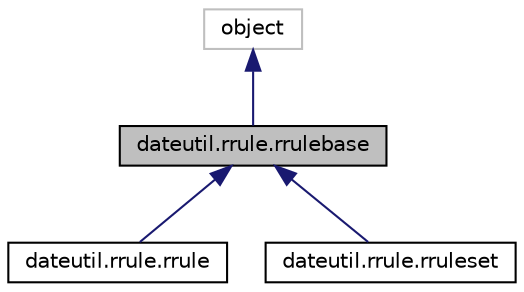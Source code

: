 digraph "dateutil.rrule.rrulebase"
{
 // LATEX_PDF_SIZE
  edge [fontname="Helvetica",fontsize="10",labelfontname="Helvetica",labelfontsize="10"];
  node [fontname="Helvetica",fontsize="10",shape=record];
  Node1 [label="dateutil.rrule.rrulebase",height=0.2,width=0.4,color="black", fillcolor="grey75", style="filled", fontcolor="black",tooltip=" "];
  Node2 -> Node1 [dir="back",color="midnightblue",fontsize="10",style="solid",fontname="Helvetica"];
  Node2 [label="object",height=0.2,width=0.4,color="grey75", fillcolor="white", style="filled",tooltip=" "];
  Node1 -> Node3 [dir="back",color="midnightblue",fontsize="10",style="solid",fontname="Helvetica"];
  Node3 [label="dateutil.rrule.rrule",height=0.2,width=0.4,color="black", fillcolor="white", style="filled",URL="$classdateutil_1_1rrule_1_1rrule.html",tooltip=" "];
  Node1 -> Node4 [dir="back",color="midnightblue",fontsize="10",style="solid",fontname="Helvetica"];
  Node4 [label="dateutil.rrule.rruleset",height=0.2,width=0.4,color="black", fillcolor="white", style="filled",URL="$classdateutil_1_1rrule_1_1rruleset.html",tooltip=" "];
}
